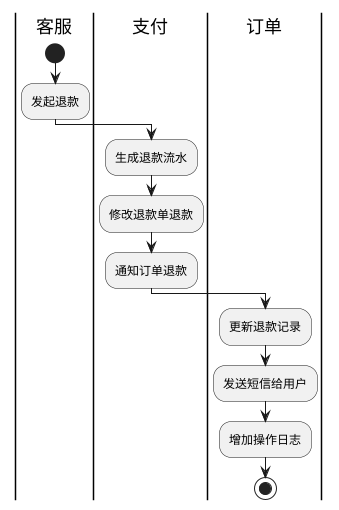 @startuml

|客服|
start
:发起退款;
|支付|
:生成退款流水;

:修改退款单退款;
:通知订单退款;


|订单|
:更新退款记录;
:发送短信给用户;
:增加操作日志;
stop
@enduml